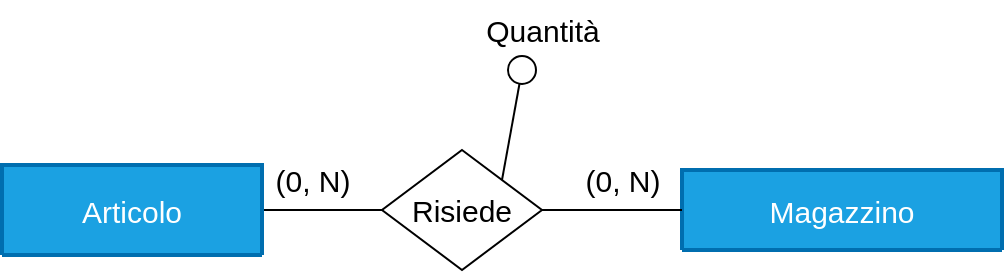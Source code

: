 <mxfile>
    <diagram id="ghD5VDEcs-Qpaq9Gp7g4" name="Page-1">
        <mxGraphModel dx="744" dy="565" grid="1" gridSize="10" guides="1" tooltips="1" connect="1" arrows="1" fold="1" page="1" pageScale="1" pageWidth="827" pageHeight="1169" math="0" shadow="0">
            <root>
                <mxCell id="0"/>
                <mxCell id="1" parent="0"/>
                <mxCell id="10" value="Magazzino" style="swimlane;childLayout=stackLayout;horizontal=1;startSize=100;horizontalStack=0;rounded=1;fontSize=15;fontStyle=0;strokeWidth=2;resizeParent=0;resizeLast=1;shadow=0;dashed=0;align=center;fillColor=#1ba1e2;fontColor=#ffffff;strokeColor=#006EAF;" parent="1" vertex="1">
                    <mxGeometry x="600" y="430" width="160" height="40" as="geometry"/>
                </mxCell>
                <mxCell id="15" style="edgeStyle=none;html=1;exitX=1;exitY=0.5;exitDx=0;exitDy=0;entryX=0;entryY=0.5;entryDx=0;entryDy=0;fontSize=15;endArrow=none;endFill=0;" parent="1" source="16" target="10" edge="1">
                    <mxGeometry relative="1" as="geometry"/>
                </mxCell>
                <mxCell id="40" style="edgeStyle=none;html=1;exitX=1;exitY=0;exitDx=0;exitDy=0;endArrow=oval;endFill=0;sourcePerimeterSpacing=0;strokeWidth=1;startSize=6;endSize=14;" edge="1" parent="1" source="16">
                    <mxGeometry relative="1" as="geometry">
                        <mxPoint x="520" y="380" as="targetPoint"/>
                    </mxGeometry>
                </mxCell>
                <mxCell id="16" value="Risiede" style="shape=rhombus;perimeter=rhombusPerimeter;whiteSpace=wrap;html=1;align=center;fontSize=15;" parent="1" vertex="1">
                    <mxGeometry x="450" y="420" width="80" height="60" as="geometry"/>
                </mxCell>
                <mxCell id="22" value="(0, N)" style="text;html=1;align=center;verticalAlign=middle;resizable=0;points=[];autosize=1;strokeColor=none;fillColor=none;fontSize=15;" parent="1" vertex="1">
                    <mxGeometry x="540" y="420" width="60" height="30" as="geometry"/>
                </mxCell>
                <mxCell id="32" style="edgeStyle=none;html=1;entryX=0;entryY=0.5;entryDx=0;entryDy=0;endArrow=none;endFill=0;exitX=1;exitY=0.5;exitDx=0;exitDy=0;fontSize=15;" parent="1" source="33" target="16" edge="1">
                    <mxGeometry relative="1" as="geometry">
                        <Array as="points"/>
                    </mxGeometry>
                </mxCell>
                <mxCell id="33" value="Articolo" style="swimlane;childLayout=stackLayout;horizontal=1;startSize=65;horizontalStack=0;rounded=1;fontSize=15;fontStyle=0;strokeWidth=2;resizeParent=0;resizeLast=1;shadow=0;dashed=0;align=center;fillColor=#1ba1e2;fontColor=#ffffff;strokeColor=#006EAF;" parent="1" vertex="1">
                    <mxGeometry x="260" y="427.5" width="130" height="45" as="geometry"/>
                </mxCell>
                <mxCell id="34" value="&#10;&#10;" style="align=left;strokeColor=none;fillColor=none;spacingLeft=4;fontSize=15;verticalAlign=top;resizable=0;rotatable=0;part=1;" parent="33" vertex="1">
                    <mxGeometry y="45" width="130" as="geometry"/>
                </mxCell>
                <mxCell id="39" value="(0, N)" style="text;html=1;align=center;verticalAlign=middle;resizable=0;points=[];autosize=1;strokeColor=none;fillColor=none;fontSize=15;" parent="1" vertex="1">
                    <mxGeometry x="385" y="420" width="60" height="30" as="geometry"/>
                </mxCell>
                <mxCell id="41" value="&lt;font style=&quot;font-size: 15px;&quot;&gt;Quantità&lt;/font&gt;" style="text;html=1;align=center;verticalAlign=middle;resizable=0;points=[];autosize=1;strokeColor=none;fillColor=none;" vertex="1" parent="1">
                    <mxGeometry x="490" y="345" width="80" height="30" as="geometry"/>
                </mxCell>
            </root>
        </mxGraphModel>
    </diagram>
</mxfile>